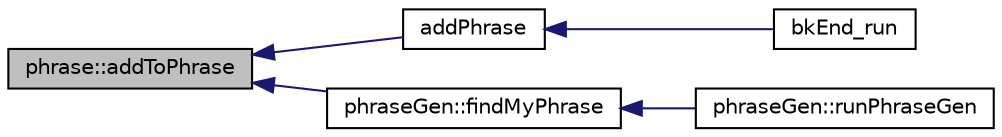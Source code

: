 digraph G
{
  edge [fontname="Helvetica",fontsize="10",labelfontname="Helvetica",labelfontsize="10"];
  node [fontname="Helvetica",fontsize="10",shape=record];
  rankdir=LR;
  Node1 [label="phrase::addToPhrase",height=0.2,width=0.4,color="black", fillcolor="grey75", style="filled" fontcolor="black"];
  Node1 -> Node2 [dir=back,color="midnightblue",fontsize="10",style="solid"];
  Node2 [label="addPhrase",height=0.2,width=0.4,color="black", fillcolor="white", style="filled",URL="$bkEnd_8cpp.html#a73b0a124e04ab7ad583a8ad063d501c5"];
  Node2 -> Node3 [dir=back,color="midnightblue",fontsize="10",style="solid"];
  Node3 [label="bkEnd_run",height=0.2,width=0.4,color="black", fillcolor="white", style="filled",URL="$bkEnd_8h.html#a0de885ce07273f37e162ecb0e63ec95d"];
  Node1 -> Node4 [dir=back,color="midnightblue",fontsize="10",style="solid"];
  Node4 [label="phraseGen::findMyPhrase",height=0.2,width=0.4,color="black", fillcolor="white", style="filled",URL="$classphraseGen.html#a04d54cfe18dfef407499f3e6829c32d3"];
  Node4 -> Node5 [dir=back,color="midnightblue",fontsize="10",style="solid"];
  Node5 [label="phraseGen::runPhraseGen",height=0.2,width=0.4,color="black", fillcolor="white", style="filled",URL="$classphraseGen.html#a27c8b0d81592bc45e7f25e9cb7a4d1c4"];
}
